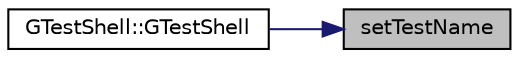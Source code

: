 digraph "setTestName"
{
 // LATEX_PDF_SIZE
  edge [fontname="Helvetica",fontsize="10",labelfontname="Helvetica",labelfontsize="10"];
  node [fontname="Helvetica",fontsize="10",shape=record];
  rankdir="RL";
  Node1 [label="setTestName",height=0.2,width=0.4,color="black", fillcolor="grey75", style="filled", fontcolor="black",tooltip=" "];
  Node1 -> Node2 [dir="back",color="midnightblue",fontsize="10",style="solid",fontname="Helvetica"];
  Node2 [label="GTestShell::GTestShell",height=0.2,width=0.4,color="black", fillcolor="white", style="filled",URL="$class_g_test_shell.html#a4d56d043dd37599923461b3c1af40185",tooltip=" "];
}
